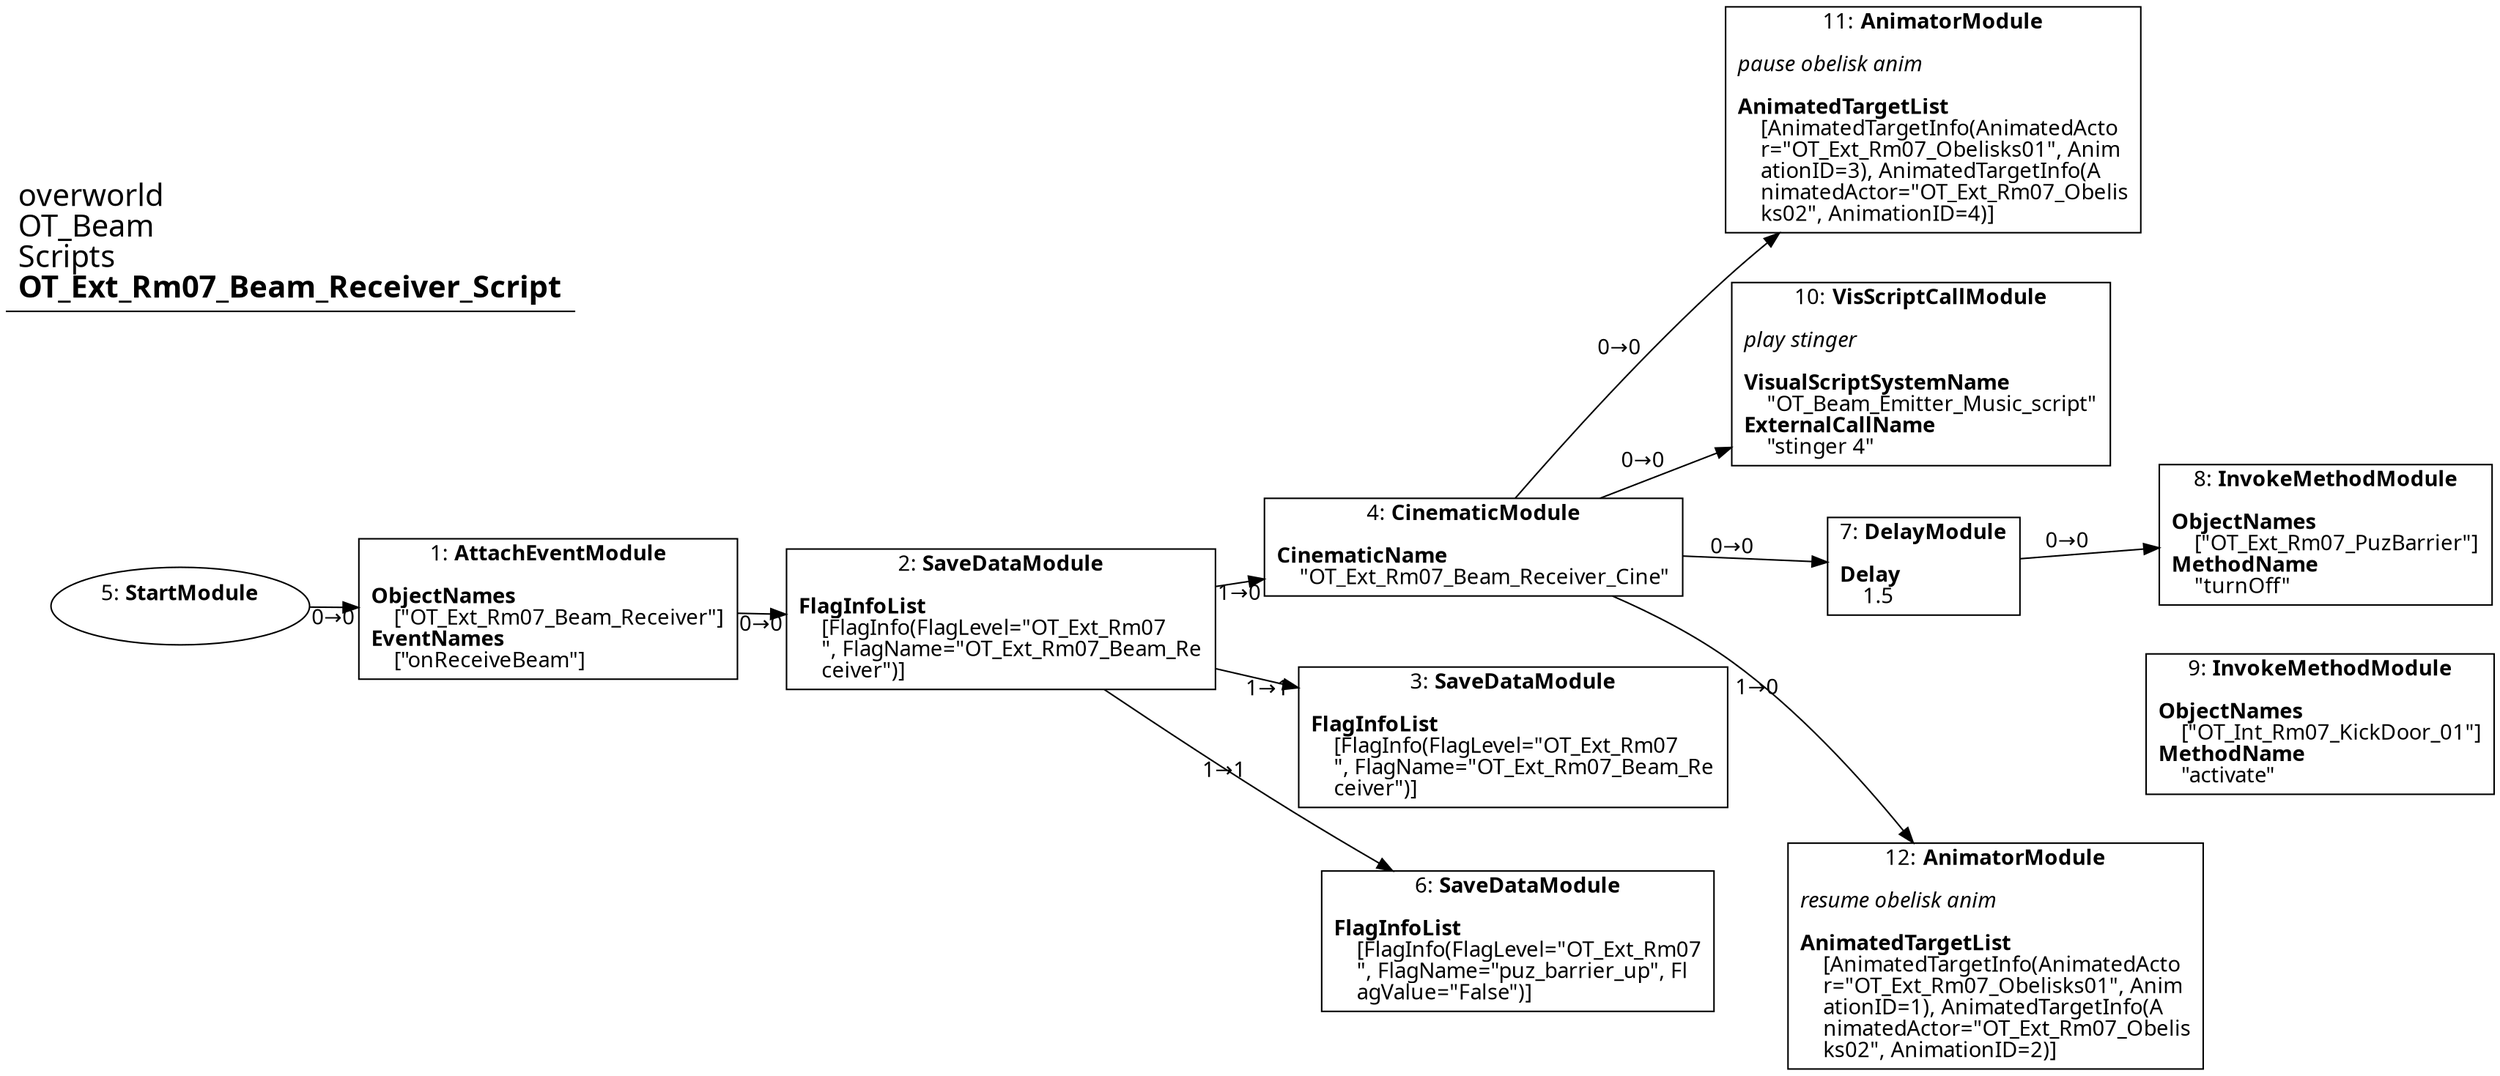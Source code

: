 digraph {
    layout = fdp;
    overlap = prism;
    sep = "+16";
    splines = spline;

    node [ shape = box ];

    graph [ fontname = "Segoe UI" ];
    node [ fontname = "Segoe UI" ];
    edge [ fontname = "Segoe UI" ];

    1 [ label = <1: <b>AttachEventModule</b><br/><br/><b>ObjectNames</b><br align="left"/>    [&quot;OT_Ext_Rm07_Beam_Receiver&quot;]<br align="left"/><b>EventNames</b><br align="left"/>    [&quot;onReceiveBeam&quot;]<br align="left"/>> ];
    1 [ pos = "0.178,-0.28800002!" ];
    1 -> 2 [ label = "0→0" ];

    2 [ label = <2: <b>SaveDataModule</b><br/><br/><b>FlagInfoList</b><br align="left"/>    [FlagInfo(FlagLevel=&quot;OT_Ext_Rm07<br align="left"/>    &quot;, FlagName=&quot;OT_Ext_Rm07_Beam_Re<br align="left"/>    ceiver&quot;)]<br align="left"/>> ];
    2 [ pos = "0.42100003,-0.28800002!" ];
    2 -> 4 [ label = "1→0" ];
    2 -> 3 [ label = "1→1" ];
    2 -> 6 [ label = "1→1" ];

    3 [ label = <3: <b>SaveDataModule</b><br/><br/><b>FlagInfoList</b><br align="left"/>    [FlagInfo(FlagLevel=&quot;OT_Ext_Rm07<br align="left"/>    &quot;, FlagName=&quot;OT_Ext_Rm07_Beam_Re<br align="left"/>    ceiver&quot;)]<br align="left"/>> ];
    3 [ pos = "0.70000005,-0.38300002!" ];

    4 [ label = <4: <b>CinematicModule</b><br/><br/><b>CinematicName</b><br align="left"/>    &quot;OT_Ext_Rm07_Beam_Receiver_Cine&quot;<br align="left"/>> ];
    4 [ pos = "0.70100003,-0.22500001!" ];
    4 -> 7 [ label = "0→0" ];
    4 -> 10 [ label = "0→0" ];
    4 -> 11 [ label = "0→0" ];
    4 -> 12 [ label = "1→0" ];

    5 [ label = <5: <b>StartModule</b><br/><br/>> ];
    5 [ shape = oval ]
    5 [ pos = "-0.028,-0.28800002!" ];
    5 -> 1 [ label = "0→0" ];

    6 [ label = <6: <b>SaveDataModule</b><br/><br/><b>FlagInfoList</b><br align="left"/>    [FlagInfo(FlagLevel=&quot;OT_Ext_Rm07<br align="left"/>    &quot;, FlagName=&quot;puz_barrier_up&quot;, Fl<br align="left"/>    agValue=&quot;False&quot;)]<br align="left"/>> ];
    6 [ pos = "0.70000005,-0.526!" ];

    7 [ label = <7: <b>DelayModule</b><br/><br/><b>Delay</b><br align="left"/>    1.5<br align="left"/>> ];
    7 [ pos = "0.934,-0.22500001!" ];
    7 -> 8 [ label = "0→0" ];

    8 [ label = <8: <b>InvokeMethodModule</b><br/><br/><b>ObjectNames</b><br align="left"/>    [&quot;OT_Ext_Rm07_PuzBarrier&quot;]<br align="left"/><b>MethodName</b><br align="left"/>    &quot;turnOff&quot;<br align="left"/>> ];
    8 [ pos = "1.141,-0.22500001!" ];

    9 [ label = <9: <b>InvokeMethodModule</b><br/><br/><b>ObjectNames</b><br align="left"/>    [&quot;OT_Int_Rm07_KickDoor_01&quot;]<br align="left"/><b>MethodName</b><br align="left"/>    &quot;activate&quot;<br align="left"/>> ];
    9 [ pos = "1.141,-0.36100003!" ];

    10 [ label = <10: <b>VisScriptCallModule</b><br/><br/><i>play stinger<br align="left"/></i><br align="left"/><b>VisualScriptSystemName</b><br align="left"/>    &quot;OT_Beam_Emitter_Music_script&quot;<br align="left"/><b>ExternalCallName</b><br align="left"/>    &quot;stinger 4&quot;<br align="left"/>> ];
    10 [ pos = "0.934,-0.15300001!" ];

    11 [ label = <11: <b>AnimatorModule</b><br/><br/><i>pause obelisk anim<br align="left"/></i><br align="left"/><b>AnimatedTargetList</b><br align="left"/>    [AnimatedTargetInfo(AnimatedActo<br align="left"/>    r=&quot;OT_Ext_Rm07_Obelisks01&quot;, Anim<br align="left"/>    ationID=3), AnimatedTargetInfo(A<br align="left"/>    nimatedActor=&quot;OT_Ext_Rm07_Obelis<br align="left"/>    ks02&quot;, AnimationID=4)]<br align="left"/>> ];
    11 [ pos = "0.93500006,-0.019000001!" ];

    12 [ label = <12: <b>AnimatorModule</b><br/><br/><i>resume obelisk anim<br align="left"/></i><br align="left"/><b>AnimatedTargetList</b><br align="left"/>    [AnimatedTargetInfo(AnimatedActo<br align="left"/>    r=&quot;OT_Ext_Rm07_Obelisks01&quot;, Anim<br align="left"/>    ationID=1), AnimatedTargetInfo(A<br align="left"/>    nimatedActor=&quot;OT_Ext_Rm07_Obelis<br align="left"/>    ks02&quot;, AnimationID=2)]<br align="left"/>> ];
    12 [ pos = "0.94200003,-0.523!" ];

    title [ pos = "-0.029000001,-0.018000001!" ];
    title [ shape = underline ];
    title [ label = <<font point-size="20">overworld<br align="left"/>OT_Beam<br align="left"/>Scripts<br align="left"/><b>OT_Ext_Rm07_Beam_Receiver_Script</b><br align="left"/></font>> ];
}
